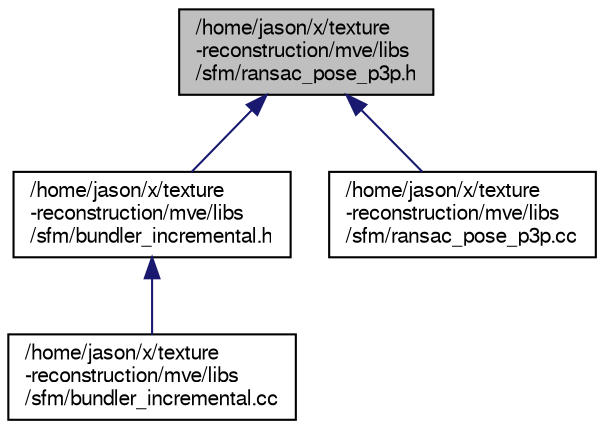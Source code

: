 digraph "/home/jason/x/texture-reconstruction/mve/libs/sfm/ransac_pose_p3p.h"
{
  edge [fontname="FreeSans",fontsize="10",labelfontname="FreeSans",labelfontsize="10"];
  node [fontname="FreeSans",fontsize="10",shape=record];
  Node17 [label="/home/jason/x/texture\l-reconstruction/mve/libs\l/sfm/ransac_pose_p3p.h",height=0.2,width=0.4,color="black", fillcolor="grey75", style="filled", fontcolor="black"];
  Node17 -> Node18 [dir="back",color="midnightblue",fontsize="10",style="solid",fontname="FreeSans"];
  Node18 [label="/home/jason/x/texture\l-reconstruction/mve/libs\l/sfm/bundler_incremental.h",height=0.2,width=0.4,color="black", fillcolor="white", style="filled",URL="$bundler__incremental_8h.html"];
  Node18 -> Node19 [dir="back",color="midnightblue",fontsize="10",style="solid",fontname="FreeSans"];
  Node19 [label="/home/jason/x/texture\l-reconstruction/mve/libs\l/sfm/bundler_incremental.cc",height=0.2,width=0.4,color="black", fillcolor="white", style="filled",URL="$bundler__incremental_8cc.html"];
  Node17 -> Node20 [dir="back",color="midnightblue",fontsize="10",style="solid",fontname="FreeSans"];
  Node20 [label="/home/jason/x/texture\l-reconstruction/mve/libs\l/sfm/ransac_pose_p3p.cc",height=0.2,width=0.4,color="black", fillcolor="white", style="filled",URL="$ransac__pose__p3p_8cc.html"];
}
